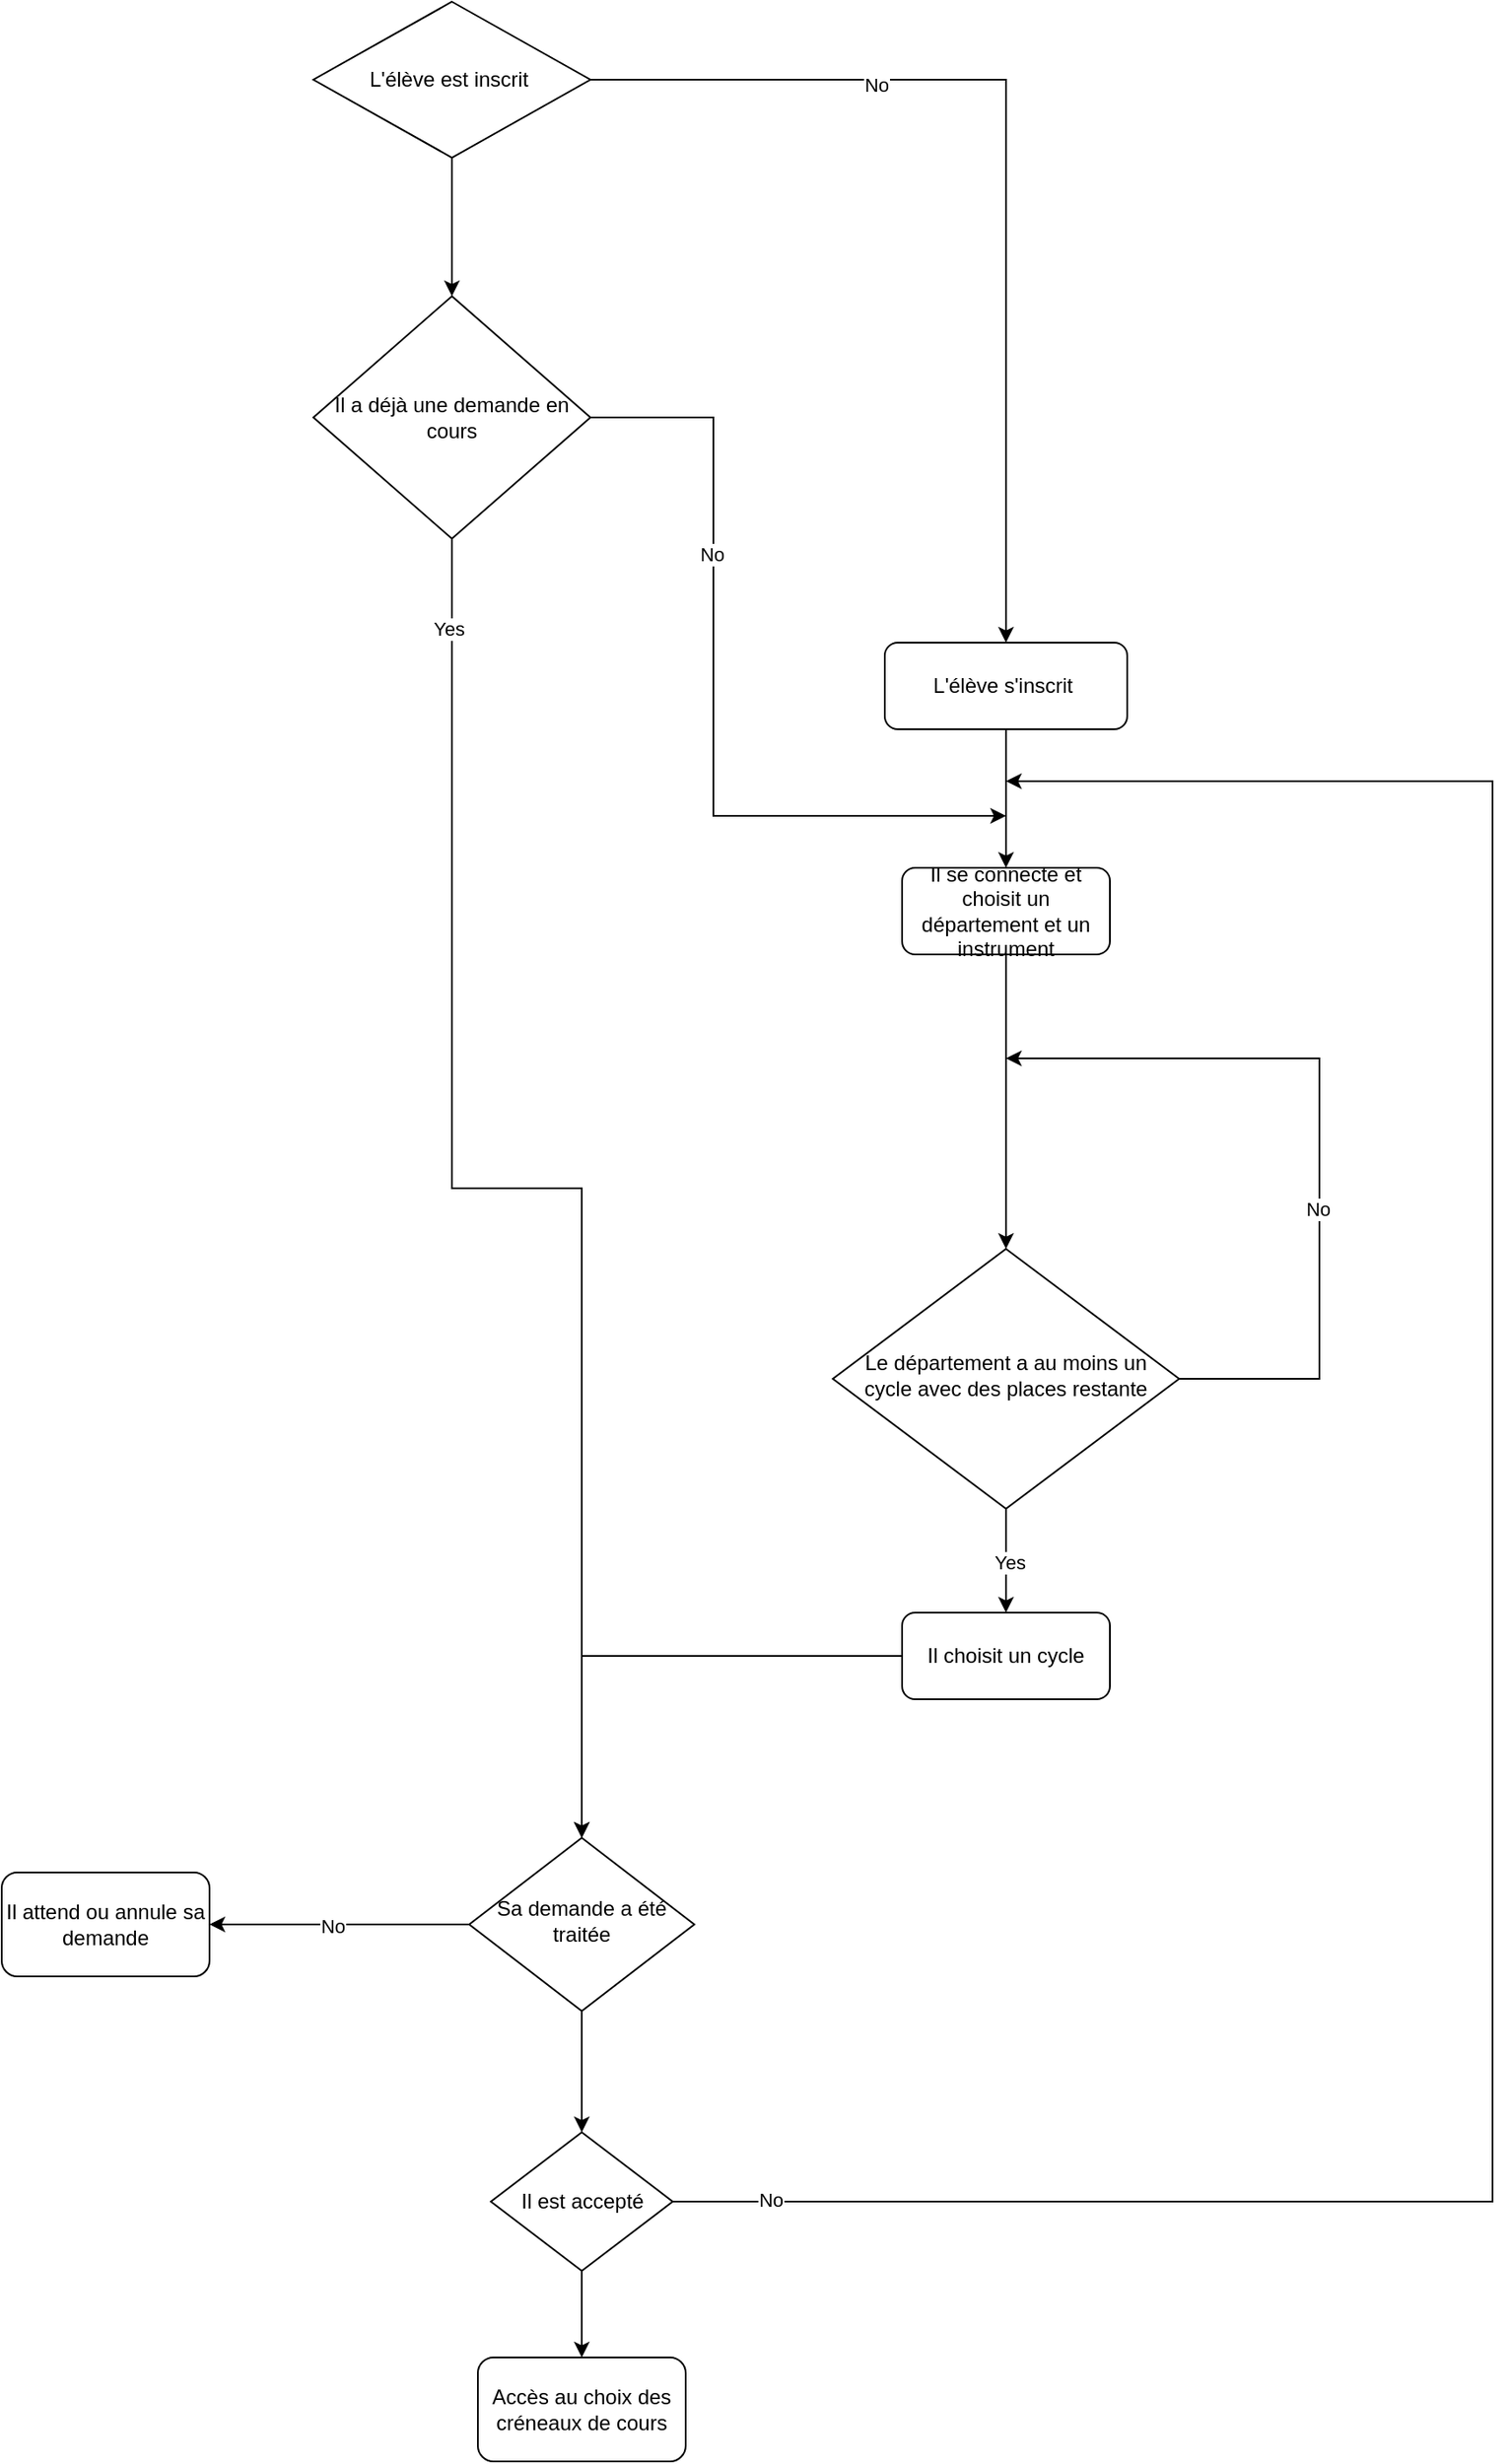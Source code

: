 <mxfile version="21.6.1" type="device">
  <diagram id="C5RBs43oDa-KdzZeNtuy" name="Page-1">
    <mxGraphModel dx="2245" dy="1989" grid="1" gridSize="10" guides="1" tooltips="1" connect="1" arrows="1" fold="1" page="1" pageScale="1" pageWidth="827" pageHeight="1169" math="0" shadow="0">
      <root>
        <mxCell id="WIyWlLk6GJQsqaUBKTNV-0" />
        <mxCell id="WIyWlLk6GJQsqaUBKTNV-1" parent="WIyWlLk6GJQsqaUBKTNV-0" />
        <mxCell id="Ba5errcgpzVElX7Vuuu6-5" style="edgeStyle=orthogonalEdgeStyle;rounded=0;orthogonalLoop=1;jettySize=auto;html=1;exitX=0.5;exitY=1;exitDx=0;exitDy=0;entryX=0.5;entryY=0;entryDx=0;entryDy=0;" edge="1" parent="WIyWlLk6GJQsqaUBKTNV-1" source="WIyWlLk6GJQsqaUBKTNV-3" target="WIyWlLk6GJQsqaUBKTNV-7">
          <mxGeometry relative="1" as="geometry" />
        </mxCell>
        <mxCell id="WIyWlLk6GJQsqaUBKTNV-3" value="L&#39;élève s&#39;inscrit&amp;nbsp;" style="rounded=1;whiteSpace=wrap;html=1;fontSize=12;glass=0;strokeWidth=1;shadow=0;" parent="WIyWlLk6GJQsqaUBKTNV-1" vertex="1">
          <mxGeometry x="150" y="10" width="140" height="50" as="geometry" />
        </mxCell>
        <mxCell id="Ba5errcgpzVElX7Vuuu6-2" style="edgeStyle=orthogonalEdgeStyle;rounded=0;orthogonalLoop=1;jettySize=auto;html=1;" edge="1" parent="WIyWlLk6GJQsqaUBKTNV-1" source="WIyWlLk6GJQsqaUBKTNV-6">
          <mxGeometry relative="1" as="geometry">
            <mxPoint x="220" y="250" as="targetPoint" />
            <Array as="points">
              <mxPoint x="401" y="435" />
            </Array>
          </mxGeometry>
        </mxCell>
        <mxCell id="Ba5errcgpzVElX7Vuuu6-3" value="No" style="edgeLabel;html=1;align=center;verticalAlign=middle;resizable=0;points=[];" vertex="1" connectable="0" parent="Ba5errcgpzVElX7Vuuu6-2">
          <mxGeometry x="-0.199" y="1" relative="1" as="geometry">
            <mxPoint as="offset" />
          </mxGeometry>
        </mxCell>
        <mxCell id="Ba5errcgpzVElX7Vuuu6-10" style="edgeStyle=orthogonalEdgeStyle;rounded=0;orthogonalLoop=1;jettySize=auto;html=1;entryX=0.5;entryY=0;entryDx=0;entryDy=0;" edge="1" parent="WIyWlLk6GJQsqaUBKTNV-1" source="WIyWlLk6GJQsqaUBKTNV-6" target="Ba5errcgpzVElX7Vuuu6-6">
          <mxGeometry relative="1" as="geometry" />
        </mxCell>
        <mxCell id="Ba5errcgpzVElX7Vuuu6-11" value="Yes" style="edgeLabel;html=1;align=center;verticalAlign=middle;resizable=0;points=[];" vertex="1" connectable="0" parent="Ba5errcgpzVElX7Vuuu6-10">
          <mxGeometry x="0.033" y="2" relative="1" as="geometry">
            <mxPoint as="offset" />
          </mxGeometry>
        </mxCell>
        <mxCell id="WIyWlLk6GJQsqaUBKTNV-6" value="Le département a au moins un cycle avec des places restante" style="rhombus;whiteSpace=wrap;html=1;shadow=0;fontFamily=Helvetica;fontSize=12;align=center;strokeWidth=1;spacing=6;spacingTop=-4;spacingLeft=0;spacingRight=0;" parent="WIyWlLk6GJQsqaUBKTNV-1" vertex="1">
          <mxGeometry x="120" y="360" width="200" height="150" as="geometry" />
        </mxCell>
        <mxCell id="Ba5errcgpzVElX7Vuuu6-4" style="edgeStyle=orthogonalEdgeStyle;rounded=0;orthogonalLoop=1;jettySize=auto;html=1;" edge="1" parent="WIyWlLk6GJQsqaUBKTNV-1" source="WIyWlLk6GJQsqaUBKTNV-7" target="WIyWlLk6GJQsqaUBKTNV-6">
          <mxGeometry relative="1" as="geometry" />
        </mxCell>
        <mxCell id="WIyWlLk6GJQsqaUBKTNV-7" value="Il se connecte et choisit un département et un instrument" style="rounded=1;whiteSpace=wrap;html=1;fontSize=12;glass=0;strokeWidth=1;shadow=0;" parent="WIyWlLk6GJQsqaUBKTNV-1" vertex="1">
          <mxGeometry x="160" y="140" width="120" height="50" as="geometry" />
        </mxCell>
        <mxCell id="Ba5errcgpzVElX7Vuuu6-20" style="edgeStyle=orthogonalEdgeStyle;rounded=0;orthogonalLoop=1;jettySize=auto;html=1;entryX=1;entryY=0.5;entryDx=0;entryDy=0;" edge="1" parent="WIyWlLk6GJQsqaUBKTNV-1" source="WIyWlLk6GJQsqaUBKTNV-10" target="Ba5errcgpzVElX7Vuuu6-19">
          <mxGeometry relative="1" as="geometry" />
        </mxCell>
        <mxCell id="Ba5errcgpzVElX7Vuuu6-21" value="No" style="edgeLabel;html=1;align=center;verticalAlign=middle;resizable=0;points=[];" vertex="1" connectable="0" parent="Ba5errcgpzVElX7Vuuu6-20">
          <mxGeometry x="0.053" y="1" relative="1" as="geometry">
            <mxPoint as="offset" />
          </mxGeometry>
        </mxCell>
        <mxCell id="Ba5errcgpzVElX7Vuuu6-22" style="edgeStyle=orthogonalEdgeStyle;rounded=0;orthogonalLoop=1;jettySize=auto;html=1;" edge="1" parent="WIyWlLk6GJQsqaUBKTNV-1" source="WIyWlLk6GJQsqaUBKTNV-10" target="Ba5errcgpzVElX7Vuuu6-23">
          <mxGeometry relative="1" as="geometry">
            <mxPoint x="-25" y="870" as="targetPoint" />
          </mxGeometry>
        </mxCell>
        <mxCell id="WIyWlLk6GJQsqaUBKTNV-10" value="Sa demande a été traitée" style="rhombus;whiteSpace=wrap;html=1;shadow=0;fontFamily=Helvetica;fontSize=12;align=center;strokeWidth=1;spacing=6;spacingTop=-4;" parent="WIyWlLk6GJQsqaUBKTNV-1" vertex="1">
          <mxGeometry x="-90" y="700" width="130" height="100" as="geometry" />
        </mxCell>
        <mxCell id="Ba5errcgpzVElX7Vuuu6-16" style="edgeStyle=orthogonalEdgeStyle;rounded=0;orthogonalLoop=1;jettySize=auto;html=1;entryX=0.5;entryY=0;entryDx=0;entryDy=0;" edge="1" parent="WIyWlLk6GJQsqaUBKTNV-1" source="Ba5errcgpzVElX7Vuuu6-6" target="WIyWlLk6GJQsqaUBKTNV-10">
          <mxGeometry relative="1" as="geometry" />
        </mxCell>
        <mxCell id="Ba5errcgpzVElX7Vuuu6-6" value="Il choisit un cycle" style="rounded=1;whiteSpace=wrap;html=1;fontSize=12;glass=0;strokeWidth=1;shadow=0;" vertex="1" parent="WIyWlLk6GJQsqaUBKTNV-1">
          <mxGeometry x="160" y="570" width="120" height="50" as="geometry" />
        </mxCell>
        <mxCell id="Ba5errcgpzVElX7Vuuu6-8" style="edgeStyle=orthogonalEdgeStyle;rounded=0;orthogonalLoop=1;jettySize=auto;html=1;entryX=0.5;entryY=0;entryDx=0;entryDy=0;" edge="1" parent="WIyWlLk6GJQsqaUBKTNV-1" source="Ba5errcgpzVElX7Vuuu6-7" target="WIyWlLk6GJQsqaUBKTNV-3">
          <mxGeometry relative="1" as="geometry" />
        </mxCell>
        <mxCell id="Ba5errcgpzVElX7Vuuu6-9" value="No" style="edgeLabel;html=1;align=center;verticalAlign=middle;resizable=0;points=[];" vertex="1" connectable="0" parent="Ba5errcgpzVElX7Vuuu6-8">
          <mxGeometry x="-0.416" y="-3" relative="1" as="geometry">
            <mxPoint as="offset" />
          </mxGeometry>
        </mxCell>
        <mxCell id="Ba5errcgpzVElX7Vuuu6-13" style="edgeStyle=orthogonalEdgeStyle;rounded=0;orthogonalLoop=1;jettySize=auto;html=1;entryX=0.5;entryY=0;entryDx=0;entryDy=0;" edge="1" parent="WIyWlLk6GJQsqaUBKTNV-1" source="Ba5errcgpzVElX7Vuuu6-7" target="Ba5errcgpzVElX7Vuuu6-12">
          <mxGeometry relative="1" as="geometry" />
        </mxCell>
        <mxCell id="Ba5errcgpzVElX7Vuuu6-7" value="L&#39;élève est inscrit&amp;nbsp;" style="rhombus;whiteSpace=wrap;html=1;" vertex="1" parent="WIyWlLk6GJQsqaUBKTNV-1">
          <mxGeometry x="-180" y="-360" width="160" height="90" as="geometry" />
        </mxCell>
        <mxCell id="Ba5errcgpzVElX7Vuuu6-14" style="edgeStyle=orthogonalEdgeStyle;rounded=0;orthogonalLoop=1;jettySize=auto;html=1;" edge="1" parent="WIyWlLk6GJQsqaUBKTNV-1" source="Ba5errcgpzVElX7Vuuu6-12">
          <mxGeometry relative="1" as="geometry">
            <mxPoint x="220" y="110" as="targetPoint" />
            <Array as="points">
              <mxPoint x="51" y="-120" />
            </Array>
          </mxGeometry>
        </mxCell>
        <mxCell id="Ba5errcgpzVElX7Vuuu6-15" value="No" style="edgeLabel;html=1;align=center;verticalAlign=middle;resizable=0;points=[];" vertex="1" connectable="0" parent="Ba5errcgpzVElX7Vuuu6-14">
          <mxGeometry x="-0.362" y="-1" relative="1" as="geometry">
            <mxPoint as="offset" />
          </mxGeometry>
        </mxCell>
        <mxCell id="Ba5errcgpzVElX7Vuuu6-17" style="edgeStyle=orthogonalEdgeStyle;rounded=0;orthogonalLoop=1;jettySize=auto;html=1;entryX=0.5;entryY=0;entryDx=0;entryDy=0;" edge="1" parent="WIyWlLk6GJQsqaUBKTNV-1" source="Ba5errcgpzVElX7Vuuu6-12" target="WIyWlLk6GJQsqaUBKTNV-10">
          <mxGeometry relative="1" as="geometry" />
        </mxCell>
        <mxCell id="Ba5errcgpzVElX7Vuuu6-18" value="Yes" style="edgeLabel;html=1;align=center;verticalAlign=middle;resizable=0;points=[];" vertex="1" connectable="0" parent="Ba5errcgpzVElX7Vuuu6-17">
          <mxGeometry x="-0.874" y="-2" relative="1" as="geometry">
            <mxPoint as="offset" />
          </mxGeometry>
        </mxCell>
        <mxCell id="Ba5errcgpzVElX7Vuuu6-12" value="Il a déjà une demande en cours" style="rhombus;whiteSpace=wrap;html=1;" vertex="1" parent="WIyWlLk6GJQsqaUBKTNV-1">
          <mxGeometry x="-180" y="-190" width="160" height="140" as="geometry" />
        </mxCell>
        <mxCell id="Ba5errcgpzVElX7Vuuu6-19" value="Il attend ou annule sa demande" style="rounded=1;whiteSpace=wrap;html=1;" vertex="1" parent="WIyWlLk6GJQsqaUBKTNV-1">
          <mxGeometry x="-360" y="720" width="120" height="60" as="geometry" />
        </mxCell>
        <mxCell id="Ba5errcgpzVElX7Vuuu6-24" style="edgeStyle=orthogonalEdgeStyle;rounded=0;orthogonalLoop=1;jettySize=auto;html=1;" edge="1" parent="WIyWlLk6GJQsqaUBKTNV-1" source="Ba5errcgpzVElX7Vuuu6-23">
          <mxGeometry relative="1" as="geometry">
            <mxPoint x="220" y="90" as="targetPoint" />
            <Array as="points">
              <mxPoint x="501" y="910" />
            </Array>
          </mxGeometry>
        </mxCell>
        <mxCell id="Ba5errcgpzVElX7Vuuu6-25" value="No" style="edgeLabel;html=1;align=center;verticalAlign=middle;resizable=0;points=[];" vertex="1" connectable="0" parent="Ba5errcgpzVElX7Vuuu6-24">
          <mxGeometry x="-0.928" y="1" relative="1" as="geometry">
            <mxPoint as="offset" />
          </mxGeometry>
        </mxCell>
        <mxCell id="Ba5errcgpzVElX7Vuuu6-27" value="" style="edgeStyle=orthogonalEdgeStyle;rounded=0;orthogonalLoop=1;jettySize=auto;html=1;" edge="1" parent="WIyWlLk6GJQsqaUBKTNV-1" source="Ba5errcgpzVElX7Vuuu6-23" target="Ba5errcgpzVElX7Vuuu6-26">
          <mxGeometry relative="1" as="geometry" />
        </mxCell>
        <mxCell id="Ba5errcgpzVElX7Vuuu6-23" value="Il est accepté" style="rhombus;whiteSpace=wrap;html=1;" vertex="1" parent="WIyWlLk6GJQsqaUBKTNV-1">
          <mxGeometry x="-77.5" y="870" width="105" height="80" as="geometry" />
        </mxCell>
        <mxCell id="Ba5errcgpzVElX7Vuuu6-26" value="Accès au choix des créneaux de cours" style="rounded=1;whiteSpace=wrap;html=1;" vertex="1" parent="WIyWlLk6GJQsqaUBKTNV-1">
          <mxGeometry x="-85" y="1000" width="120" height="60" as="geometry" />
        </mxCell>
      </root>
    </mxGraphModel>
  </diagram>
</mxfile>
